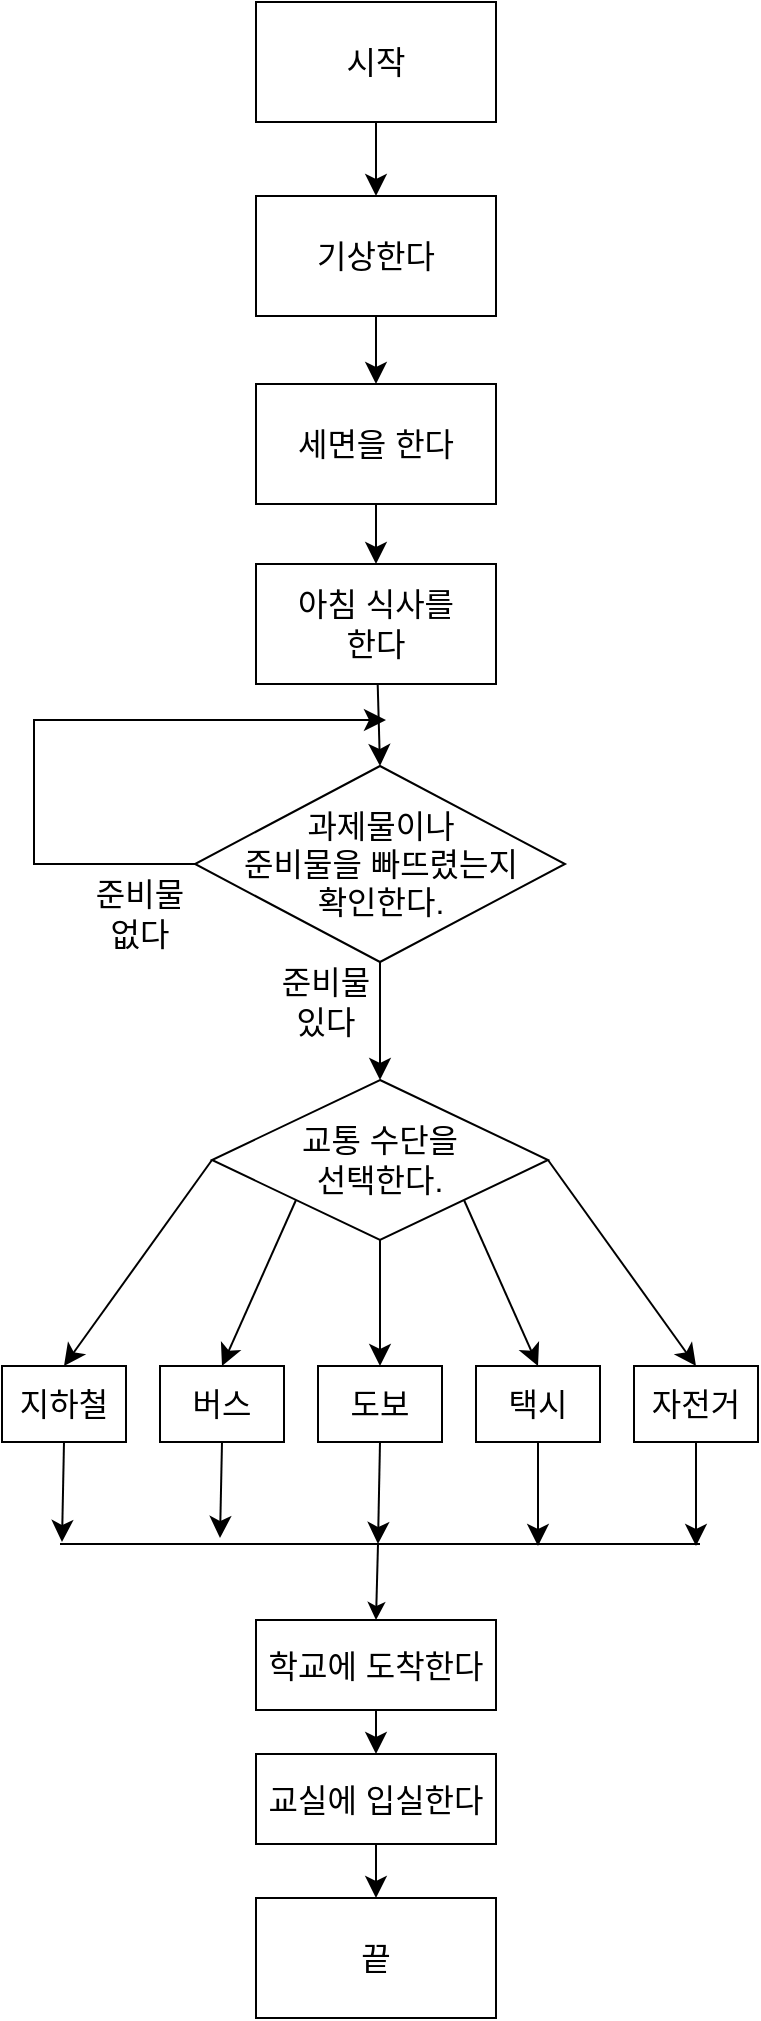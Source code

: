 <mxfile version="22.1.0" type="device">
  <diagram name="페이지-1" id="zcNWNq2TpbbuIhafQBqH">
    <mxGraphModel dx="194" dy="499" grid="0" gridSize="10" guides="1" tooltips="1" connect="1" arrows="1" fold="1" page="0" pageScale="1" pageWidth="827" pageHeight="1169" math="0" shadow="0">
      <root>
        <mxCell id="0" />
        <mxCell id="1" parent="0" />
        <mxCell id="gA7ZaLuXpmHjVk1aC2oc-28" value="" style="edgeStyle=none;curved=1;rounded=0;orthogonalLoop=1;jettySize=auto;html=1;fontSize=12;startSize=8;endSize=8;labelBackgroundColor=none;fontColor=default;" parent="1" source="gA7ZaLuXpmHjVk1aC2oc-1" target="gA7ZaLuXpmHjVk1aC2oc-22" edge="1">
          <mxGeometry relative="1" as="geometry" />
        </mxCell>
        <mxCell id="gA7ZaLuXpmHjVk1aC2oc-1" value="시작" style="rounded=0;whiteSpace=wrap;html=1;fontSize=16;arcSize=50;labelBackgroundColor=none;" parent="1" vertex="1">
          <mxGeometry x="137" y="-121" width="120" height="60" as="geometry" />
        </mxCell>
        <mxCell id="gA7ZaLuXpmHjVk1aC2oc-8" style="edgeStyle=none;curved=1;rounded=0;orthogonalLoop=1;jettySize=auto;html=1;exitX=0.5;exitY=1;exitDx=0;exitDy=0;fontSize=12;startSize=8;endSize=8;labelBackgroundColor=none;fontColor=default;" parent="1" source="gA7ZaLuXpmHjVk1aC2oc-3" target="gA7ZaLuXpmHjVk1aC2oc-6" edge="1">
          <mxGeometry relative="1" as="geometry" />
        </mxCell>
        <mxCell id="gA7ZaLuXpmHjVk1aC2oc-3" value="세면을 한다" style="rounded=0;whiteSpace=wrap;html=1;fontSize=16;labelBackgroundColor=none;" parent="1" vertex="1">
          <mxGeometry x="137" y="70" width="120" height="60" as="geometry" />
        </mxCell>
        <mxCell id="gA7ZaLuXpmHjVk1aC2oc-5" style="edgeStyle=none;curved=1;rounded=0;orthogonalLoop=1;jettySize=auto;html=1;exitX=0.5;exitY=1;exitDx=0;exitDy=0;fontSize=12;startSize=8;endSize=8;labelBackgroundColor=none;fontColor=default;" parent="1" source="gA7ZaLuXpmHjVk1aC2oc-3" target="gA7ZaLuXpmHjVk1aC2oc-3" edge="1">
          <mxGeometry relative="1" as="geometry" />
        </mxCell>
        <mxCell id="gA7ZaLuXpmHjVk1aC2oc-11" value="" style="edgeStyle=none;curved=1;rounded=0;orthogonalLoop=1;jettySize=auto;html=1;fontSize=12;startSize=8;endSize=8;entryX=0.5;entryY=0;entryDx=0;entryDy=0;labelBackgroundColor=none;fontColor=default;" parent="1" source="gA7ZaLuXpmHjVk1aC2oc-6" target="gA7ZaLuXpmHjVk1aC2oc-13" edge="1">
          <mxGeometry relative="1" as="geometry">
            <mxPoint x="194.783" y="275" as="targetPoint" />
          </mxGeometry>
        </mxCell>
        <mxCell id="gA7ZaLuXpmHjVk1aC2oc-6" value="아침 식사를 &lt;br&gt;한다" style="rounded=0;whiteSpace=wrap;html=1;fontSize=16;labelBackgroundColor=none;" parent="1" vertex="1">
          <mxGeometry x="137" y="160" width="120" height="60" as="geometry" />
        </mxCell>
        <mxCell id="gA7ZaLuXpmHjVk1aC2oc-7" style="edgeStyle=none;curved=1;rounded=0;orthogonalLoop=1;jettySize=auto;html=1;exitX=0.75;exitY=1;exitDx=0;exitDy=0;fontSize=12;startSize=8;endSize=8;labelBackgroundColor=none;fontColor=default;" parent="1" source="gA7ZaLuXpmHjVk1aC2oc-6" target="gA7ZaLuXpmHjVk1aC2oc-6" edge="1">
          <mxGeometry relative="1" as="geometry" />
        </mxCell>
        <mxCell id="gA7ZaLuXpmHjVk1aC2oc-30" style="edgeStyle=none;curved=1;rounded=0;orthogonalLoop=1;jettySize=auto;html=1;exitX=0.5;exitY=1;exitDx=0;exitDy=0;fontSize=12;startSize=8;endSize=8;labelBackgroundColor=none;fontColor=default;" parent="1" source="gA7ZaLuXpmHjVk1aC2oc-13" target="gA7ZaLuXpmHjVk1aC2oc-16" edge="1">
          <mxGeometry relative="1" as="geometry" />
        </mxCell>
        <mxCell id="gA7ZaLuXpmHjVk1aC2oc-13" value="과제물이나 &lt;br&gt;준비물을 빠뜨렸는지 &lt;br&gt;확인한다." style="rhombus;whiteSpace=wrap;html=1;fontSize=16;rounded=0;labelBackgroundColor=none;" parent="1" vertex="1">
          <mxGeometry x="106.5" y="261" width="185" height="98" as="geometry" />
        </mxCell>
        <mxCell id="gA7ZaLuXpmHjVk1aC2oc-33" style="edgeStyle=none;curved=1;rounded=0;orthogonalLoop=1;jettySize=auto;html=1;exitX=0;exitY=0.5;exitDx=0;exitDy=0;fontSize=12;startSize=8;endSize=8;entryX=0.5;entryY=0;entryDx=0;entryDy=0;labelBackgroundColor=none;fontColor=default;" parent="1" source="gA7ZaLuXpmHjVk1aC2oc-16" target="gA7ZaLuXpmHjVk1aC2oc-41" edge="1">
          <mxGeometry relative="1" as="geometry">
            <mxPoint x="115" y="551" as="targetPoint" />
          </mxGeometry>
        </mxCell>
        <mxCell id="gA7ZaLuXpmHjVk1aC2oc-48" style="edgeStyle=none;curved=1;rounded=0;orthogonalLoop=1;jettySize=auto;html=1;exitX=0;exitY=1;exitDx=0;exitDy=0;entryX=0.5;entryY=0;entryDx=0;entryDy=0;fontSize=12;startSize=8;endSize=8;labelBackgroundColor=none;fontColor=default;" parent="1" source="gA7ZaLuXpmHjVk1aC2oc-16" target="gA7ZaLuXpmHjVk1aC2oc-42" edge="1">
          <mxGeometry relative="1" as="geometry" />
        </mxCell>
        <mxCell id="gA7ZaLuXpmHjVk1aC2oc-49" style="edgeStyle=none;curved=1;rounded=0;orthogonalLoop=1;jettySize=auto;html=1;exitX=1;exitY=1;exitDx=0;exitDy=0;entryX=0.5;entryY=0;entryDx=0;entryDy=0;fontSize=12;startSize=8;endSize=8;labelBackgroundColor=none;fontColor=default;" parent="1" source="gA7ZaLuXpmHjVk1aC2oc-16" target="gA7ZaLuXpmHjVk1aC2oc-44" edge="1">
          <mxGeometry relative="1" as="geometry" />
        </mxCell>
        <mxCell id="gA7ZaLuXpmHjVk1aC2oc-16" value="교통 수단을 &lt;br&gt;선택한다." style="rhombus;whiteSpace=wrap;html=1;fontSize=16;rounded=0;labelBackgroundColor=none;" parent="1" vertex="1">
          <mxGeometry x="115" y="418" width="168" height="80" as="geometry" />
        </mxCell>
        <mxCell id="gA7ZaLuXpmHjVk1aC2oc-19" style="edgeStyle=none;curved=1;rounded=0;orthogonalLoop=1;jettySize=auto;html=1;exitX=0.5;exitY=1;exitDx=0;exitDy=0;entryX=0.5;entryY=0;entryDx=0;entryDy=0;fontSize=12;startSize=8;endSize=8;labelBackgroundColor=none;fontColor=default;" parent="1" source="gA7ZaLuXpmHjVk1aC2oc-17" target="gA7ZaLuXpmHjVk1aC2oc-18" edge="1">
          <mxGeometry relative="1" as="geometry" />
        </mxCell>
        <mxCell id="gA7ZaLuXpmHjVk1aC2oc-17" value="학교에 도착한다" style="rounded=0;whiteSpace=wrap;html=1;fontSize=16;labelBackgroundColor=none;" parent="1" vertex="1">
          <mxGeometry x="137" y="688" width="120" height="45" as="geometry" />
        </mxCell>
        <mxCell id="gA7ZaLuXpmHjVk1aC2oc-21" value="" style="edgeStyle=none;curved=1;rounded=0;orthogonalLoop=1;jettySize=auto;html=1;fontSize=12;startSize=8;endSize=8;labelBackgroundColor=none;fontColor=default;" parent="1" source="gA7ZaLuXpmHjVk1aC2oc-18" target="gA7ZaLuXpmHjVk1aC2oc-20" edge="1">
          <mxGeometry relative="1" as="geometry" />
        </mxCell>
        <mxCell id="gA7ZaLuXpmHjVk1aC2oc-18" value="교실에 입실한다" style="rounded=0;whiteSpace=wrap;html=1;fontSize=16;labelBackgroundColor=none;" parent="1" vertex="1">
          <mxGeometry x="137" y="755" width="120" height="45" as="geometry" />
        </mxCell>
        <mxCell id="gA7ZaLuXpmHjVk1aC2oc-20" value="끝" style="rounded=0;whiteSpace=wrap;html=1;fontSize=16;arcSize=50;labelBackgroundColor=none;" parent="1" vertex="1">
          <mxGeometry x="137" y="827" width="120" height="60" as="geometry" />
        </mxCell>
        <mxCell id="gA7ZaLuXpmHjVk1aC2oc-27" style="edgeStyle=none;curved=1;rounded=0;orthogonalLoop=1;jettySize=auto;html=1;exitX=0.5;exitY=1;exitDx=0;exitDy=0;entryX=0.5;entryY=0;entryDx=0;entryDy=0;fontSize=12;startSize=8;endSize=8;labelBackgroundColor=none;fontColor=default;" parent="1" source="gA7ZaLuXpmHjVk1aC2oc-22" target="gA7ZaLuXpmHjVk1aC2oc-3" edge="1">
          <mxGeometry relative="1" as="geometry" />
        </mxCell>
        <mxCell id="gA7ZaLuXpmHjVk1aC2oc-22" value="기상한다" style="rounded=0;whiteSpace=wrap;html=1;fontSize=16;labelBackgroundColor=none;" parent="1" vertex="1">
          <mxGeometry x="137" y="-24" width="120" height="60" as="geometry" />
        </mxCell>
        <mxCell id="gA7ZaLuXpmHjVk1aC2oc-34" value="" style="edgeStyle=elbowEdgeStyle;elbow=horizontal;endArrow=classic;html=1;curved=0;rounded=0;endSize=8;startSize=8;fontSize=12;exitX=0;exitY=0.5;exitDx=0;exitDy=0;labelBackgroundColor=none;fontColor=default;" parent="1" source="gA7ZaLuXpmHjVk1aC2oc-13" edge="1">
          <mxGeometry width="50" height="50" relative="1" as="geometry">
            <mxPoint x="177" y="424" as="sourcePoint" />
            <mxPoint x="202" y="238" as="targetPoint" />
            <Array as="points">
              <mxPoint x="26" y="400" />
            </Array>
          </mxGeometry>
        </mxCell>
        <mxCell id="gA7ZaLuXpmHjVk1aC2oc-36" value="준비물 있다" style="text;html=1;strokeColor=none;fillColor=none;align=center;verticalAlign=middle;whiteSpace=wrap;rounded=0;fontSize=16;labelBackgroundColor=none;" parent="1" vertex="1">
          <mxGeometry x="142" y="364" width="60" height="30" as="geometry" />
        </mxCell>
        <mxCell id="gA7ZaLuXpmHjVk1aC2oc-39" value="준비물 없다" style="text;html=1;strokeColor=none;fillColor=none;align=center;verticalAlign=middle;whiteSpace=wrap;rounded=0;fontSize=16;labelBackgroundColor=none;" parent="1" vertex="1">
          <mxGeometry x="49" y="320" width="60" height="30" as="geometry" />
        </mxCell>
        <mxCell id="gA7ZaLuXpmHjVk1aC2oc-40" value="" style="endArrow=classic;html=1;rounded=0;fontSize=12;startSize=8;endSize=8;curved=1;exitX=0.5;exitY=1;exitDx=0;exitDy=0;entryX=0.5;entryY=0;entryDx=0;entryDy=0;labelBackgroundColor=none;fontColor=default;" parent="1" source="gA7ZaLuXpmHjVk1aC2oc-16" target="gA7ZaLuXpmHjVk1aC2oc-43" edge="1">
          <mxGeometry width="50" height="50" relative="1" as="geometry">
            <mxPoint x="177" y="624" as="sourcePoint" />
            <mxPoint x="180" y="552" as="targetPoint" />
          </mxGeometry>
        </mxCell>
        <mxCell id="gA7ZaLuXpmHjVk1aC2oc-51" style="edgeStyle=none;curved=1;rounded=0;orthogonalLoop=1;jettySize=auto;html=1;exitX=0.5;exitY=1;exitDx=0;exitDy=0;fontSize=12;startSize=8;endSize=8;labelBackgroundColor=none;fontColor=default;" parent="1" source="gA7ZaLuXpmHjVk1aC2oc-41" edge="1">
          <mxGeometry relative="1" as="geometry">
            <mxPoint x="40" y="649" as="targetPoint" />
          </mxGeometry>
        </mxCell>
        <mxCell id="gA7ZaLuXpmHjVk1aC2oc-41" value="지하철" style="rounded=0;whiteSpace=wrap;html=1;fontSize=16;labelBackgroundColor=none;" parent="1" vertex="1">
          <mxGeometry x="10" y="561" width="62" height="38" as="geometry" />
        </mxCell>
        <mxCell id="gA7ZaLuXpmHjVk1aC2oc-52" style="edgeStyle=none;curved=1;rounded=0;orthogonalLoop=1;jettySize=auto;html=1;exitX=0.5;exitY=1;exitDx=0;exitDy=0;fontSize=12;startSize=8;endSize=8;labelBackgroundColor=none;fontColor=default;" parent="1" source="gA7ZaLuXpmHjVk1aC2oc-42" edge="1">
          <mxGeometry relative="1" as="geometry">
            <mxPoint x="119" y="647" as="targetPoint" />
          </mxGeometry>
        </mxCell>
        <mxCell id="gA7ZaLuXpmHjVk1aC2oc-42" value="버스" style="rounded=0;whiteSpace=wrap;html=1;fontSize=16;labelBackgroundColor=none;" parent="1" vertex="1">
          <mxGeometry x="89" y="561" width="62" height="38" as="geometry" />
        </mxCell>
        <mxCell id="gA7ZaLuXpmHjVk1aC2oc-54" style="edgeStyle=none;curved=1;rounded=0;orthogonalLoop=1;jettySize=auto;html=1;exitX=0.5;exitY=1;exitDx=0;exitDy=0;fontSize=12;startSize=8;endSize=8;labelBackgroundColor=none;fontColor=default;" parent="1" source="gA7ZaLuXpmHjVk1aC2oc-43" edge="1">
          <mxGeometry relative="1" as="geometry">
            <mxPoint x="198" y="650" as="targetPoint" />
          </mxGeometry>
        </mxCell>
        <mxCell id="gA7ZaLuXpmHjVk1aC2oc-43" value="도보" style="rounded=0;whiteSpace=wrap;html=1;fontSize=16;labelBackgroundColor=none;" parent="1" vertex="1">
          <mxGeometry x="168" y="561" width="62" height="38" as="geometry" />
        </mxCell>
        <mxCell id="gA7ZaLuXpmHjVk1aC2oc-55" style="edgeStyle=none;curved=1;rounded=0;orthogonalLoop=1;jettySize=auto;html=1;exitX=0.5;exitY=1;exitDx=0;exitDy=0;fontSize=12;startSize=8;endSize=8;labelBackgroundColor=none;fontColor=default;" parent="1" source="gA7ZaLuXpmHjVk1aC2oc-44" edge="1">
          <mxGeometry relative="1" as="geometry">
            <mxPoint x="278" y="651" as="targetPoint" />
          </mxGeometry>
        </mxCell>
        <mxCell id="gA7ZaLuXpmHjVk1aC2oc-44" value="택시" style="rounded=0;whiteSpace=wrap;html=1;fontSize=16;labelBackgroundColor=none;" parent="1" vertex="1">
          <mxGeometry x="247" y="561" width="62" height="38" as="geometry" />
        </mxCell>
        <mxCell id="gA7ZaLuXpmHjVk1aC2oc-46" value="자전거" style="rounded=0;whiteSpace=wrap;html=1;fontSize=16;labelBackgroundColor=none;" parent="1" vertex="1">
          <mxGeometry x="326" y="561" width="62" height="38" as="geometry" />
        </mxCell>
        <mxCell id="gA7ZaLuXpmHjVk1aC2oc-47" style="edgeStyle=none;curved=1;rounded=0;orthogonalLoop=1;jettySize=auto;html=1;exitX=1;exitY=0.25;exitDx=0;exitDy=0;fontSize=12;startSize=8;endSize=8;labelBackgroundColor=none;fontColor=default;" parent="1" source="gA7ZaLuXpmHjVk1aC2oc-42" target="gA7ZaLuXpmHjVk1aC2oc-42" edge="1">
          <mxGeometry relative="1" as="geometry" />
        </mxCell>
        <mxCell id="gA7ZaLuXpmHjVk1aC2oc-50" style="edgeStyle=none;curved=1;rounded=0;orthogonalLoop=1;jettySize=auto;html=1;exitX=1;exitY=0.5;exitDx=0;exitDy=0;entryX=0.5;entryY=0;entryDx=0;entryDy=0;fontSize=12;startSize=8;endSize=8;labelBackgroundColor=none;fontColor=default;" parent="1" source="gA7ZaLuXpmHjVk1aC2oc-16" target="gA7ZaLuXpmHjVk1aC2oc-46" edge="1">
          <mxGeometry relative="1" as="geometry" />
        </mxCell>
        <mxCell id="gA7ZaLuXpmHjVk1aC2oc-56" style="edgeStyle=none;curved=1;rounded=0;orthogonalLoop=1;jettySize=auto;html=1;exitX=0.5;exitY=1;exitDx=0;exitDy=0;fontSize=12;startSize=8;endSize=8;labelBackgroundColor=none;fontColor=default;" parent="1" source="gA7ZaLuXpmHjVk1aC2oc-46" edge="1">
          <mxGeometry relative="1" as="geometry">
            <mxPoint x="357" y="651" as="targetPoint" />
          </mxGeometry>
        </mxCell>
        <mxCell id="5EOxtrtC67QLF4zoNkY3-2" value="" style="endArrow=none;html=1;rounded=0;" edge="1" parent="1">
          <mxGeometry width="50" height="50" relative="1" as="geometry">
            <mxPoint x="39" y="650" as="sourcePoint" />
            <mxPoint x="359" y="650" as="targetPoint" />
          </mxGeometry>
        </mxCell>
        <mxCell id="5EOxtrtC67QLF4zoNkY3-4" value="" style="endArrow=classic;html=1;rounded=0;entryX=0.5;entryY=0;entryDx=0;entryDy=0;" edge="1" parent="1" target="gA7ZaLuXpmHjVk1aC2oc-17">
          <mxGeometry width="50" height="50" relative="1" as="geometry">
            <mxPoint x="198" y="650" as="sourcePoint" />
            <mxPoint x="303" y="539" as="targetPoint" />
          </mxGeometry>
        </mxCell>
      </root>
    </mxGraphModel>
  </diagram>
</mxfile>

